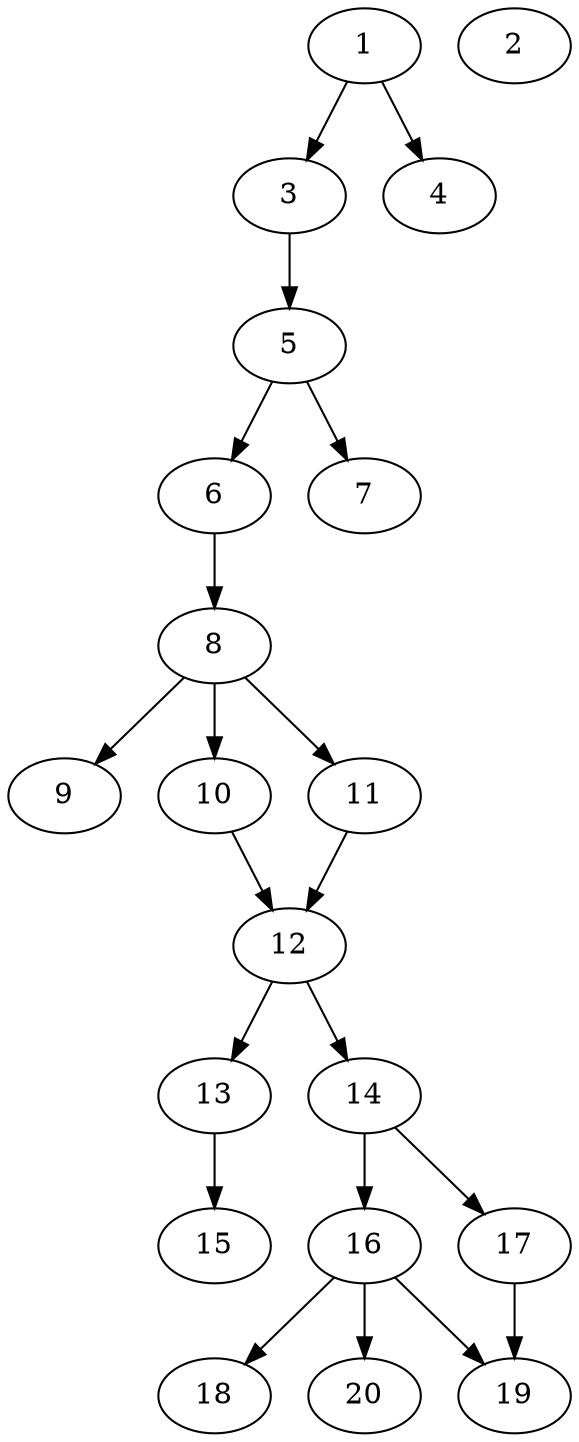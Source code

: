 // DAG automatically generated by daggen at Sat Jul 27 15:35:52 2019
// ./daggen --dot -n 20 --ccr 0.4 --fat 0.4 --regular 0.5 --density 0.6 --mindata 5242880 --maxdata 52428800 
digraph G {
  1 [size="109918720", alpha="0.18", expect_size="43967488"] 
  1 -> 3 [size ="43967488"]
  1 -> 4 [size ="43967488"]
  2 [size="129349120", alpha="0.01", expect_size="51739648"] 
  3 [size="94512640", alpha="0.14", expect_size="37805056"] 
  3 -> 5 [size ="37805056"]
  4 [size="81402880", alpha="0.17", expect_size="32561152"] 
  5 [size="86789120", alpha="0.10", expect_size="34715648"] 
  5 -> 6 [size ="34715648"]
  5 -> 7 [size ="34715648"]
  6 [size="83901440", alpha="0.18", expect_size="33560576"] 
  6 -> 8 [size ="33560576"]
  7 [size="116610560", alpha="0.12", expect_size="46644224"] 
  8 [size="39293440", alpha="0.13", expect_size="15717376"] 
  8 -> 9 [size ="15717376"]
  8 -> 10 [size ="15717376"]
  8 -> 11 [size ="15717376"]
  9 [size="60060160", alpha="0.03", expect_size="24024064"] 
  10 [size="72432640", alpha="0.14", expect_size="28973056"] 
  10 -> 12 [size ="28973056"]
  11 [size="27358720", alpha="0.07", expect_size="10943488"] 
  11 -> 12 [size ="10943488"]
  12 [size="131020800", alpha="0.17", expect_size="52408320"] 
  12 -> 13 [size ="52408320"]
  12 -> 14 [size ="52408320"]
  13 [size="17735680", alpha="0.15", expect_size="7094272"] 
  13 -> 15 [size ="7094272"]
  14 [size="100718080", alpha="0.18", expect_size="40287232"] 
  14 -> 16 [size ="40287232"]
  14 -> 17 [size ="40287232"]
  15 [size="85632000", alpha="0.17", expect_size="34252800"] 
  16 [size="25658880", alpha="0.06", expect_size="10263552"] 
  16 -> 18 [size ="10263552"]
  16 -> 19 [size ="10263552"]
  16 -> 20 [size ="10263552"]
  17 [size="129492480", alpha="0.03", expect_size="51796992"] 
  17 -> 19 [size ="51796992"]
  18 [size="83274240", alpha="0.07", expect_size="33309696"] 
  19 [size="40924160", alpha="0.12", expect_size="16369664"] 
  20 [size="59991040", alpha="0.07", expect_size="23996416"] 
}
